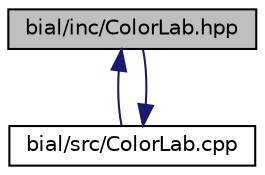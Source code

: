 digraph "bial/inc/ColorLab.hpp"
{
  edge [fontname="Helvetica",fontsize="10",labelfontname="Helvetica",labelfontsize="10"];
  node [fontname="Helvetica",fontsize="10",shape=record];
  Node1 [label="bial/inc/ColorLab.hpp",height=0.2,width=0.4,color="black", fillcolor="grey75", style="filled", fontcolor="black"];
  Node1 -> Node2 [dir="back",color="midnightblue",fontsize="10",style="solid",fontname="Helvetica"];
  Node2 [label="bial/src/ColorLab.cpp",height=0.2,width=0.4,color="black", fillcolor="white", style="filled",URL="$_color_lab_8cpp.html"];
  Node2 -> Node1 [dir="back",color="midnightblue",fontsize="10",style="solid",fontname="Helvetica"];
}

